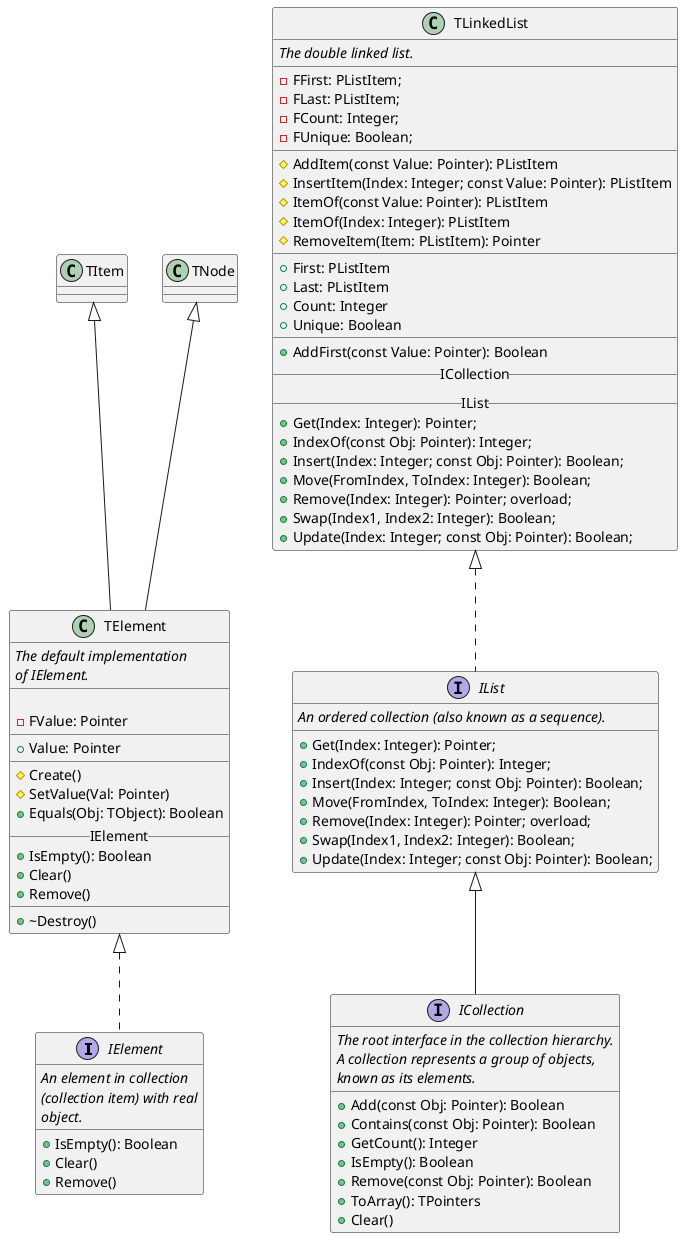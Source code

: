 @startuml

interface IElement {
    <i>An element in collection</i>
    <i>(collection item) with real</i>
    <i>object.</i>
    __
    +{method} IsEmpty(): Boolean
    +{method} Clear()
    +{method} Remove()
}

class TElement {
    <i>The default implementation</i>
    <i>of IElement.</i>
    __

    - FValue: Pointer
    __
    +{field} Value: Pointer
    __
    #{method} Create()
    #{method} SetValue(Val: Pointer)
    +{method} Equals(Obj: TObject): Boolean
    __IElement__
    +{method} IsEmpty(): Boolean
    +{method} Clear()
    +{method} Remove()
    __
    +{method} \~Destroy()
}
TElement <|.. IElement

class TItem
TItem <|-- TElement

class TNode
TNode  <|-- TElement

interface ICollection {
    <i>The root interface in the collection hierarchy.</i>
    <i>A collection represents a group of objects,</i>
    <i>known as its elements.</i>
    __
    +{method}  Add(const Obj: Pointer): Boolean
    +{method}  Contains(const Obj: Pointer): Boolean
    +{method}  GetCount(): Integer
    +{method}  IsEmpty(): Boolean
    +{method}  Remove(const Obj: Pointer): Boolean
    +{method}  ToArray(): TPointers
    +{method}  Clear()
}

interface IList {
    <i>An ordered collection (also known as a sequence).</i>
    __
    +{method}  Get(Index: Integer): Pointer;
    +{method}  IndexOf(const Obj: Pointer): Integer;
    +{method}  Insert(Index: Integer; const Obj: Pointer): Boolean;
    +{method}  Move(FromIndex, ToIndex: Integer): Boolean;
    +{method}  Remove(Index: Integer): Pointer; overload;
    +{method}  Swap(Index1, Index2: Integer): Boolean;
    +{method}  Update(Index: Integer; const Obj: Pointer): Boolean;
}
IList <|-- ICollection

class TLinkedList {
    <i>The double linked list.</i>
    __
    - FFirst: PListItem;
    - FLast: PListItem;
    - FCount: Integer;
    - FUnique: Boolean;
    __
    #{method} AddItem(const Value: Pointer): PListItem
    #{method} InsertItem(Index: Integer; const Value: Pointer): PListItem
    #{method} ItemOf(const Value: Pointer): PListItem
    #{method} ItemOf(Index: Integer): PListItem
    #{method} RemoveItem(Item: PListItem): Pointer
    __
    +{field} First: PListItem
    +{field} Last: PListItem
    +{field} Count: Integer
    +{field} Unique: Boolean
    __
    +{method} AddFirst(const Value: Pointer): Boolean
    __ICollection__
    __IList__
    +{method}  Get(Index: Integer): Pointer;
    +{method}  IndexOf(const Obj: Pointer): Integer;
    +{method}  Insert(Index: Integer; const Obj: Pointer): Boolean;
    +{method}  Move(FromIndex, ToIndex: Integer): Boolean;
    +{method}  Remove(Index: Integer): Pointer; overload;
    +{method}  Swap(Index1, Index2: Integer): Boolean;
    +{method}  Update(Index: Integer; const Obj: Pointer): Boolean;
}
TLinkedList <|.. IList

@endtuml
